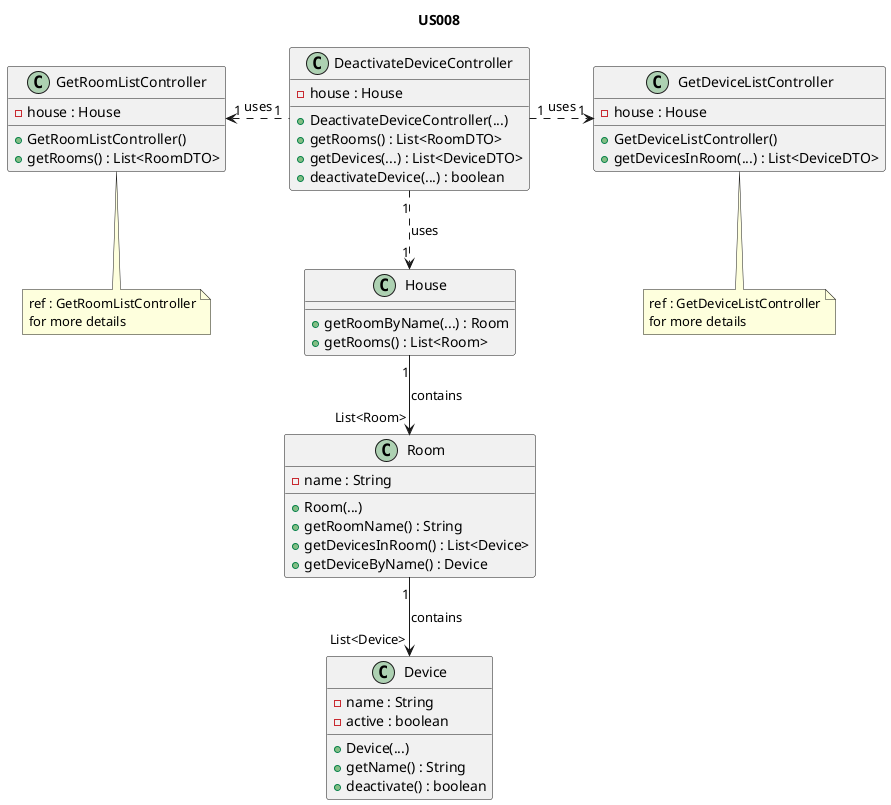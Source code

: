 @startuml

title US008

/'
As a Power User [or Administrator], I want to deactivate a device, so that it is no
longer used. Nevertheless, it should be possible to access its configuration and
activity log.
'/

class House {
  + getRoomByName(...) : Room
  + getRooms() : List<Room>
}

class Room {
  - name : String
  + Room(...)
  + getRoomName() : String
  + getDevicesInRoom() : List<Device>
  + getDeviceByName() : Device
}

class Device {
  - name : String
  - active : boolean
  + Device(...)
  + getName() : String
  + deactivate() : boolean
}

class DeactivateDeviceController {
    - house : House
    + DeactivateDeviceController(...)
    + getRooms() : List<RoomDTO>
    + getDevices(...) : List<DeviceDTO>
    + deactivateDevice(...) : boolean
}

class GetRoomListController {
    - house : House
    + GetRoomListController()
    + getRooms() : List<RoomDTO>
}

class GetDeviceListController {
    - house : House
    + GetDeviceListController()
    + getDevicesInRoom(...) : List<DeviceDTO>
}

note bottom of GetRoomListController : ref : GetRoomListController\nfor more details
note bottom of GetDeviceListController : ref : GetDeviceListController\nfor more details

DeactivateDeviceController "1" .l> "1" GetRoomListController : uses

DeactivateDeviceController "1" .> "1" GetDeviceListController : uses

DeactivateDeviceController "1" -.> "1" House : uses
House "1" --> "List<Room>" Room : contains
Room "1" --> "List<Device>" Device : contains
@enduml